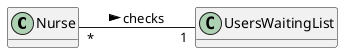 @startuml
hide methods
left to right direction
skinparam classAttributeIconSize 0


class Nurse

class UsersWaitingList

Nurse "*" -- "1" UsersWaitingList : checks >



@enduml